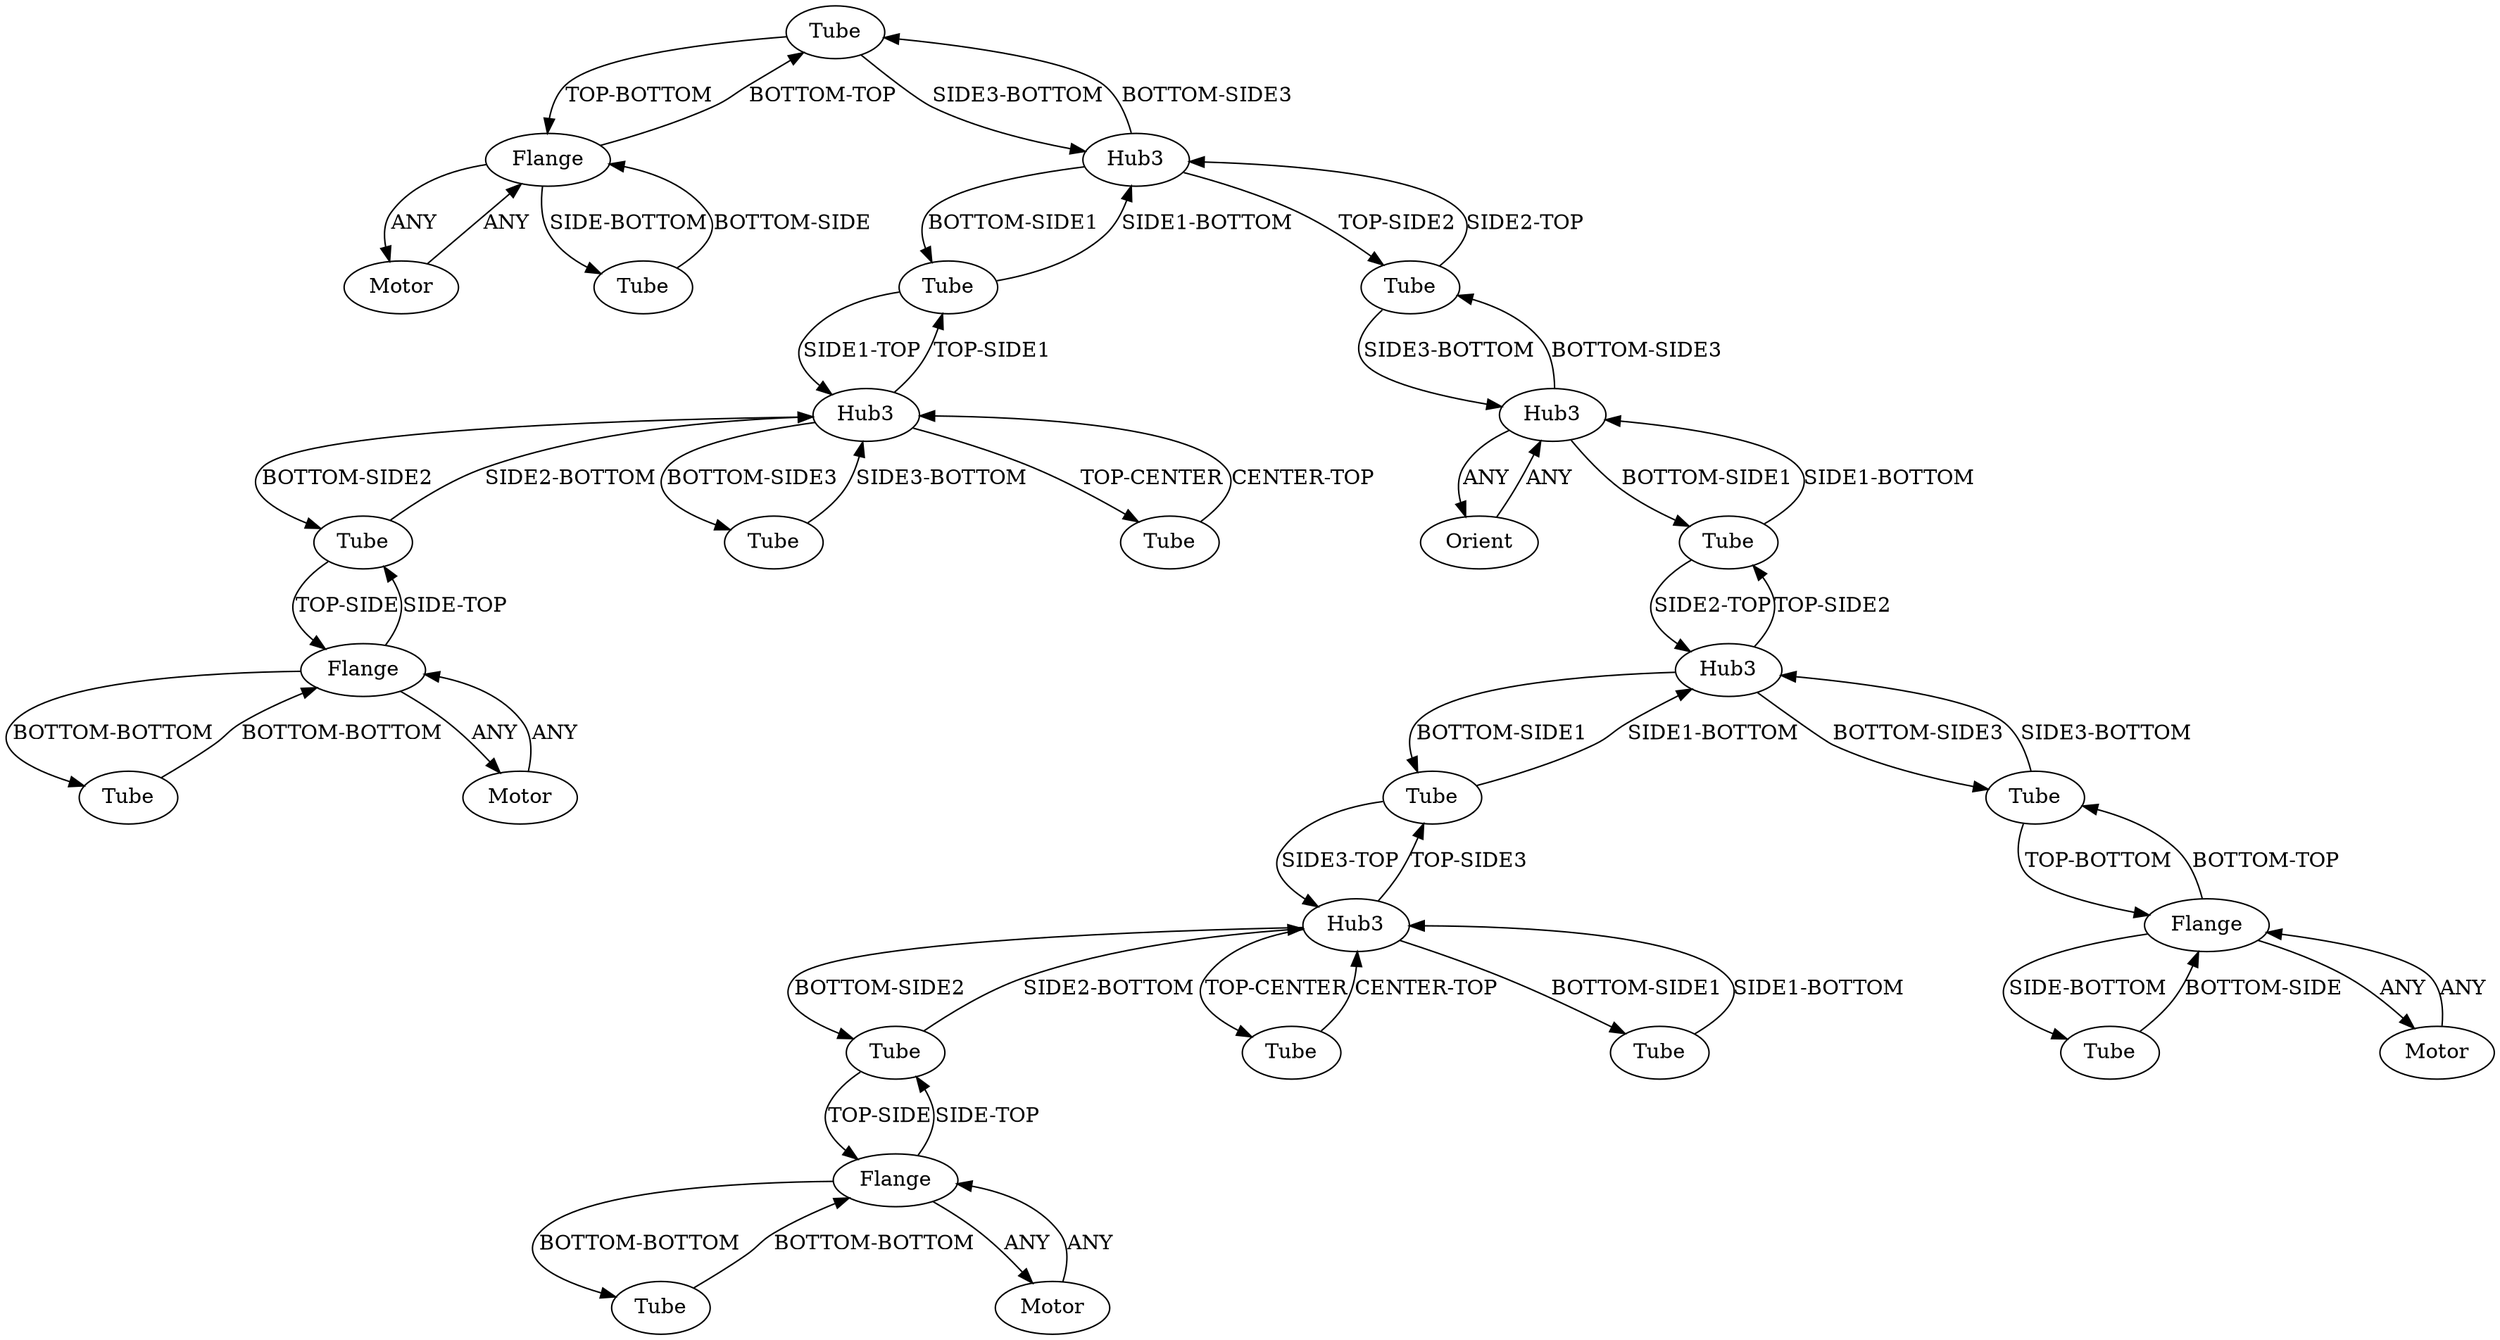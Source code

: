 /* Created by igraph 0.10.2 */
digraph {
  0 [
    instance=Tube_instance_1
    label=Tube
  ];
  1 [
    instance=Orient
    label=Orient
  ];
  2 [
    instance=Tube_instance_2
    label=Tube
  ];
  3 [
    instance=Tube_instance_3
    label=Tube
  ];
  4 [
    instance=Tube_instance_4
    label=Tube
  ];
  5 [
    instance=Flange_instance_1
    label=Flange
  ];
  6 [
    instance=Flange_instance_2
    label=Flange
  ];
  7 [
    instance=Tube_instance_5
    label=Tube
  ];
  8 [
    instance=Tube_instance_6
    label=Tube
  ];
  9 [
    instance=Hub3_instance_1
    label=Hub3
  ];
  10 [
    instance=Hub3_instance_2
    label=Hub3
  ];
  11 [
    instance=Flange_instance_3
    label=Flange
  ];
  12 [
    instance=Tube_instance_7
    label=Tube
  ];
  13 [
    instance=Motor_instance_1
    label=Motor
  ];
  14 [
    instance=Tube_instance_8
    label=Tube
  ];
  15 [
    instance=Tube_instance_9
    label=Tube
  ];
  16 [
    instance=Tube_instance_10
    label=Tube
  ];
  17 [
    instance=Hub3_instance_3
    label=Hub3
  ];
  18 [
    instance=Tube_instance_11
    label=Tube
  ];
  19 [
    instance=Tube_instance_12
    label=Tube
  ];
  20 [
    instance=Tube_instance_13
    label=Tube
  ];
  21 [
    instance=Motor_instance_2
    label=Motor
  ];
  22 [
    instance=Motor_instance_3
    label=Motor
  ];
  23 [
    instance=Tube_instance_14
    label=Tube
  ];
  24 [
    instance=Hub3_instance_4
    label=Hub3
  ];
  25 [
    instance=Hub3_instance_5
    label=Hub3
  ];
  26 [
    instance=Flange_instance_4
    label=Flange
  ];
  27 [
    instance=Tube_instance_15
    label=Tube
  ];
  28 [
    instance=Tube_instance_16
    label=Tube
  ];
  29 [
    instance=Motor_instance_4
    label=Motor
  ];

  0 -> 10 [
    label="SIDE3-BOTTOM"
  ];
  0 -> 5 [
    label="TOP-BOTTOM"
  ];
  1 -> 17 [
    label=ANY
  ];
  2 -> 6 [
    label="BOTTOM-SIDE"
  ];
  3 -> 9 [
    label="SIDE3-TOP"
  ];
  3 -> 24 [
    label="SIDE1-BOTTOM"
  ];
  4 -> 10 [
    label="SIDE1-BOTTOM"
  ];
  4 -> 25 [
    label="SIDE1-TOP"
  ];
  5 -> 16 [
    label="SIDE-BOTTOM"
  ];
  5 -> 0 [
    label="BOTTOM-TOP"
  ];
  5 -> 13 [
    label=ANY
  ];
  6 -> 2 [
    label="SIDE-BOTTOM"
  ];
  6 -> 21 [
    label=ANY
  ];
  6 -> 27 [
    label="BOTTOM-TOP"
  ];
  7 -> 25 [
    label="SIDE2-BOTTOM"
  ];
  7 -> 11 [
    label="TOP-SIDE"
  ];
  8 -> 26 [
    label="BOTTOM-BOTTOM"
  ];
  9 -> 15 [
    label="TOP-CENTER"
  ];
  9 -> 23 [
    label="BOTTOM-SIDE1"
  ];
  9 -> 3 [
    label="TOP-SIDE3"
  ];
  9 -> 14 [
    label="BOTTOM-SIDE2"
  ];
  10 -> 4 [
    label="BOTTOM-SIDE1"
  ];
  10 -> 18 [
    label="TOP-SIDE2"
  ];
  10 -> 0 [
    label="BOTTOM-SIDE3"
  ];
  11 -> 7 [
    label="SIDE-TOP"
  ];
  11 -> 20 [
    label="BOTTOM-BOTTOM"
  ];
  11 -> 29 [
    label=ANY
  ];
  12 -> 17 [
    label="SIDE1-BOTTOM"
  ];
  12 -> 24 [
    label="SIDE2-TOP"
  ];
  13 -> 5 [
    label=ANY
  ];
  14 -> 9 [
    label="SIDE2-BOTTOM"
  ];
  14 -> 26 [
    label="TOP-SIDE"
  ];
  15 -> 9 [
    label="CENTER-TOP"
  ];
  16 -> 5 [
    label="BOTTOM-SIDE"
  ];
  17 -> 1 [
    label=ANY
  ];
  17 -> 12 [
    label="BOTTOM-SIDE1"
  ];
  17 -> 18 [
    label="BOTTOM-SIDE3"
  ];
  18 -> 10 [
    label="SIDE2-TOP"
  ];
  18 -> 17 [
    label="SIDE3-BOTTOM"
  ];
  19 -> 25 [
    label="SIDE3-BOTTOM"
  ];
  20 -> 11 [
    label="BOTTOM-BOTTOM"
  ];
  21 -> 6 [
    label=ANY
  ];
  22 -> 26 [
    label=ANY
  ];
  23 -> 9 [
    label="SIDE1-BOTTOM"
  ];
  24 -> 27 [
    label="BOTTOM-SIDE3"
  ];
  24 -> 12 [
    label="TOP-SIDE2"
  ];
  24 -> 3 [
    label="BOTTOM-SIDE1"
  ];
  25 -> 4 [
    label="TOP-SIDE1"
  ];
  25 -> 28 [
    label="TOP-CENTER"
  ];
  25 -> 19 [
    label="BOTTOM-SIDE3"
  ];
  25 -> 7 [
    label="BOTTOM-SIDE2"
  ];
  26 -> 22 [
    label=ANY
  ];
  26 -> 14 [
    label="SIDE-TOP"
  ];
  26 -> 8 [
    label="BOTTOM-BOTTOM"
  ];
  27 -> 6 [
    label="TOP-BOTTOM"
  ];
  27 -> 24 [
    label="SIDE3-BOTTOM"
  ];
  28 -> 25 [
    label="CENTER-TOP"
  ];
  29 -> 11 [
    label=ANY
  ];
}
